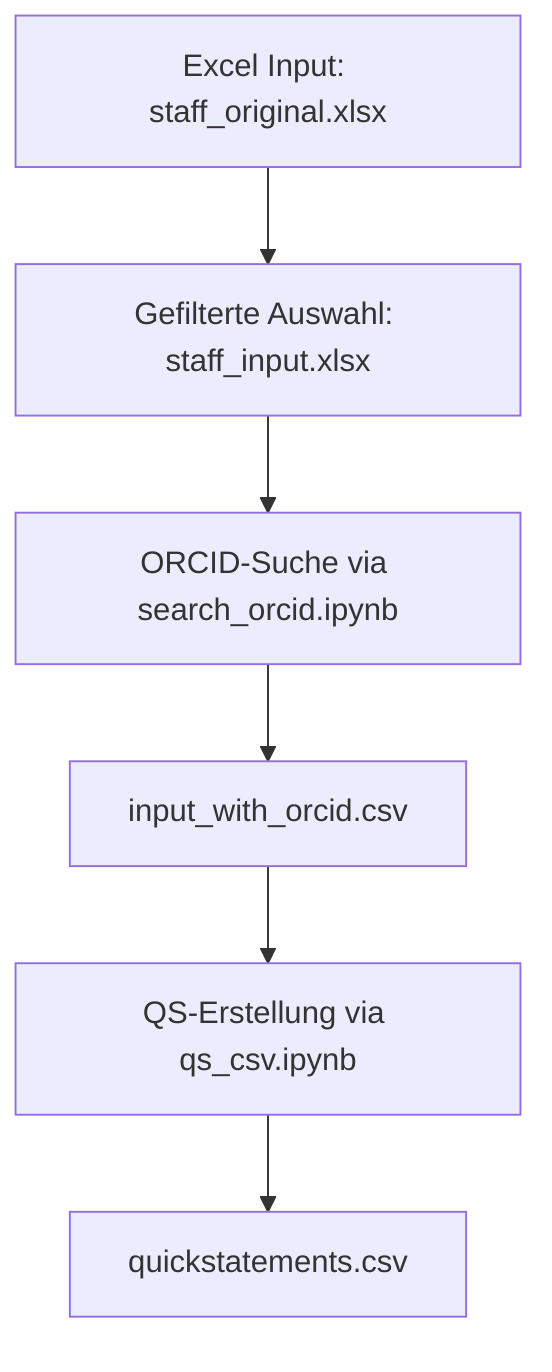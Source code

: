 flowchart TD
    A[Excel Input: staff_original.xlsx] --> B[Gefilterte Auswahl: staff_input.xlsx]
    B --> C[ORCID-Suche via search_orcid.ipynb]
    C --> D[input_with_orcid.csv]
    D --> E[QS-Erstellung via qs_csv.ipynb]
    E --> F[quickstatements.csv]